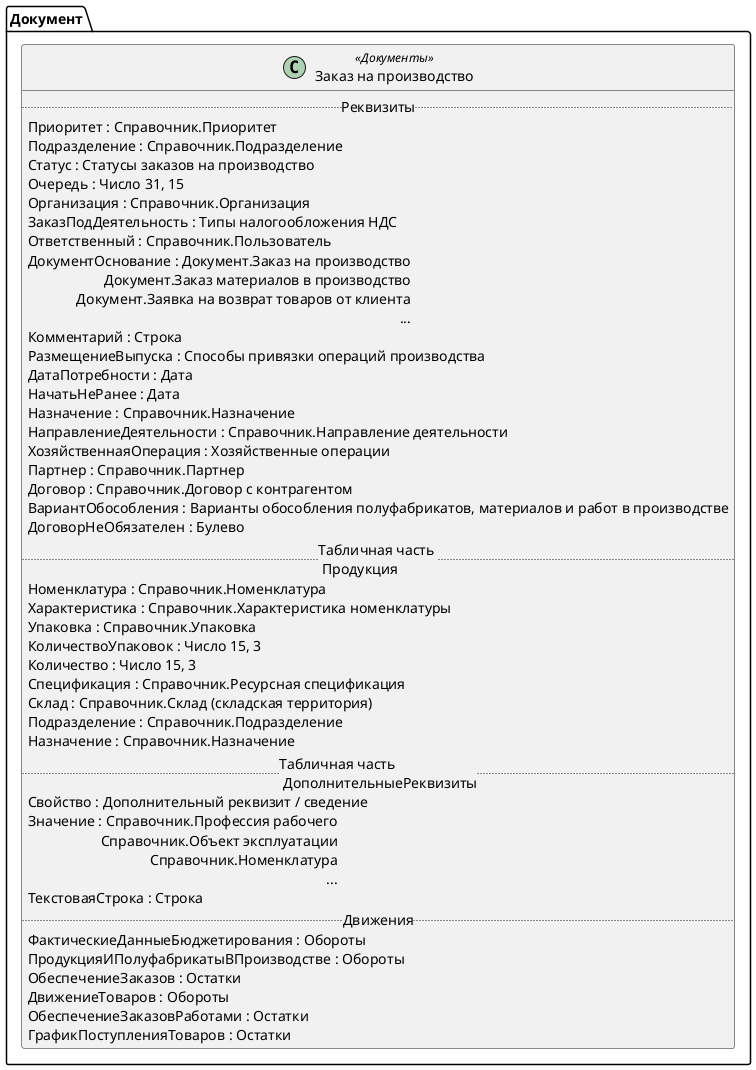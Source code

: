 ﻿@startuml ЗаказНаПроизводство2_2
'!include templates.wsd
'..\include templates.wsd
class Документ.ЗаказНаПроизводство2_2 as "Заказ на производство" <<Документы>>
{
..Реквизиты..
Приоритет : Справочник.Приоритет
Подразделение : Справочник.Подразделение
Статус : Статусы заказов на производство
Очередь : Число 31, 15
Организация : Справочник.Организация
ЗаказПодДеятельность : Типы налогообложения НДС
Ответственный : Справочник.Пользователь
ДокументОснование : Документ.Заказ на производство\rДокумент.Заказ материалов в производство\rДокумент.Заявка на возврат товаров от клиента\r...
Комментарий : Строка
РазмещениеВыпуска : Способы привязки операций производства
ДатаПотребности : Дата
НачатьНеРанее : Дата
Назначение : Справочник.Назначение
НаправлениеДеятельности : Справочник.Направление деятельности
ХозяйственнаяОперация : Хозяйственные операции
Партнер : Справочник.Партнер
Договор : Справочник.Договор с контрагентом
ВариантОбособления : Варианты обособления полуфабрикатов, материалов и работ в производстве
ДоговорНеОбязателен : Булево
..Табличная часть \n Продукция..
Номенклатура : Справочник.Номенклатура
Характеристика : Справочник.Характеристика номенклатуры
Упаковка : Справочник.Упаковка
КоличествоУпаковок : Число 15, 3
Количество : Число 15, 3
Спецификация : Справочник.Ресурсная спецификация
Склад : Справочник.Склад (складская территория)
Подразделение : Справочник.Подразделение
Назначение : Справочник.Назначение
..Табличная часть \n ДополнительныеРеквизиты..
Свойство : Дополнительный реквизит / сведение
Значение : Справочник.Профессия рабочего\rСправочник.Объект эксплуатации\rСправочник.Номенклатура\r...
ТекстоваяСтрока : Строка
..Движения..
ФактическиеДанныеБюджетирования : Обороты
ПродукцияИПолуфабрикатыВПроизводстве : Обороты
ОбеспечениеЗаказов : Остатки
ДвижениеТоваров : Обороты
ОбеспечениеЗаказовРаботами : Остатки
ГрафикПоступленияТоваров : Остатки
}
@enduml
